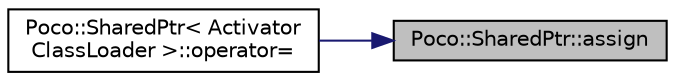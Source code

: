 digraph "Poco::SharedPtr::assign"
{
 // LATEX_PDF_SIZE
  edge [fontname="Helvetica",fontsize="10",labelfontname="Helvetica",labelfontsize="10"];
  node [fontname="Helvetica",fontsize="10",shape=record];
  rankdir="RL";
  Node1 [label="Poco::SharedPtr::assign",height=0.2,width=0.4,color="black", fillcolor="grey75", style="filled", fontcolor="black",tooltip=" "];
  Node1 -> Node2 [dir="back",color="midnightblue",fontsize="10",style="solid"];
  Node2 [label="Poco::SharedPtr\< Activator\lClassLoader \>::operator=",height=0.2,width=0.4,color="black", fillcolor="white", style="filled",URL="$classPoco_1_1SharedPtr.html#ab1c45ce764075a32d6bf49154a01bafa",tooltip=" "];
}
